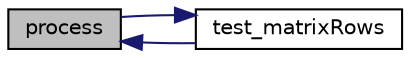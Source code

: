 digraph "process"
{
  edge [fontname="Helvetica",fontsize="10",labelfontname="Helvetica",labelfontsize="10"];
  node [fontname="Helvetica",fontsize="10",shape=record];
  rankdir="LR";
  Node26 [label="process",height=0.2,width=0.4,color="black", fillcolor="grey75", style="filled", fontcolor="black"];
  Node26 -> Node27 [dir="back",color="midnightblue",fontsize="10",style="solid",fontname="Helvetica"];
  Node27 [label="test_matrixRows",height=0.2,width=0.4,color="black", fillcolor="white", style="filled",URL="$test__matrixRows_8c.html#a8ae9d774210ba630ebdf6fb591f17f17"];
  Node27 -> Node26 [dir="back",color="midnightblue",fontsize="10",style="solid",fontname="Helvetica"];
}
